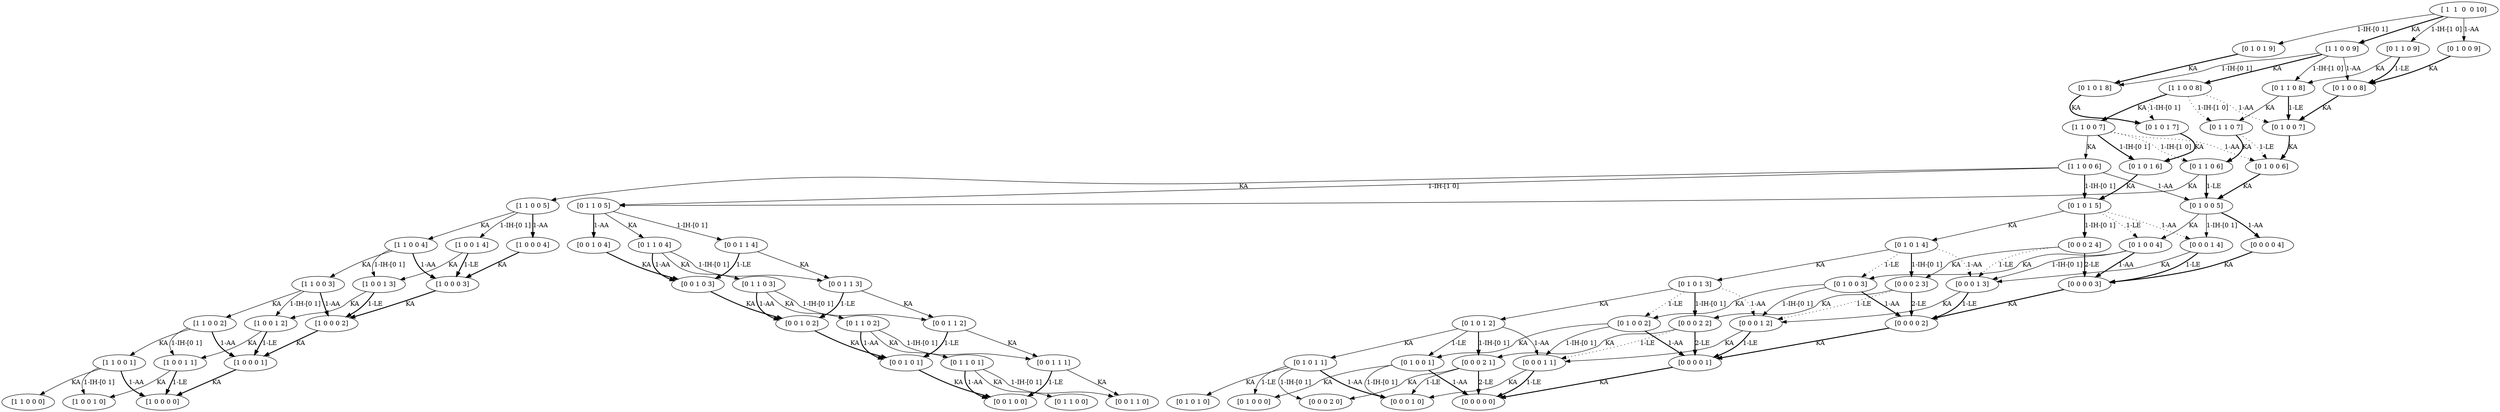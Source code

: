 digraph  {
	node [label="\N"];
	256	 [capacity="[0 0]",
		label="[0 0 0 0 3]",
		stock="[0 0]",
		time=3,
		value=0.0];
	255	 [capacity="[0 0]",
		label="[0 0 0 0 2]",
		stock="[0 0]",
		time=2,
		value=0.0];
	256 -> 255 [key=0,
	goal="[0 0 0 0 2]",
	label=KA,
	modus=KA,
	not_best_politic=False,
	revenue=0,
	style=bold,
	time=3,
	weight=0.0,
	weight_goal=0.0];
257 [capacity="[0 0]",
	label="[0 0 0 0 4]",
	stock="[0 0]",
	time=4,
	value=0.0];
257 -> 256 [key=0,
goal="[0 0 0 0 3]",
label=KA,
modus=KA,
not_best_politic=False,
revenue=0,
style=bold,
time=4,
weight=0.0,
weight_goal=0.0];
253 [capacity="[0 0]",
label="[0 0 0 0 0]",
stock="[0 0]",
time=0,
value=0.0];
65 [capacity="[1 1]",
label="[ 1  1  0  0 10]",
stock="[0 0]",
time=10,
value=0.0];
64 [capacity="[1 1]",
label="[1 1 0 0 9]",
stock="[0 0]",
time=9,
value=0.0];
65 -> 64 [key=0,
goal="[1 1 0 0 9]",
label=KA,
modus=KA,
not_best_politic=False,
revenue=0,
style=bold,
time=10,
weight=0.0,
weight_goal=0.0];
163 [capacity="[0 1]",
label="[0 1 1 0 9]",
stock="[1 0]",
time=9,
value=51.0];
65 -> 163 [key=1,
goal="[0 1 1 0 9]",
label="1-IH-[1 0]",
modus="IH[1 0]",
not_best_politic=True,
revenue=0,
time=10,
weight=51.0,
weight_goal=51.0];
196 [capacity="[0 1]",
label="[0 1 0 0 9]",
stock="[0 0]",
time=9,
value=0.0];
65 -> 196 [key=1,
goal="[0 1 0 0 9]",
label="1-AA",
modus=AA,
not_best_politic=True,
revenue=100,
time=10,
weight=100.0,
weight_goal=0.0];
185 [capacity="[0 1]",
label="[0 1 0 1 9]",
stock="[0 1]",
time=9,
value=0.0];
65 -> 185 [key=1,
goal="[0 1 0 1 9]",
label="1-IH-[0 1]",
modus="IH[0 1]",
not_best_politic=True,
revenue=0,
time=10,
weight=0.0,
weight_goal=0.0];
162 [capacity="[0 1]",
label="[0 1 1 0 8]",
stock="[1 0]",
time=8,
value=30.0];
64 -> 162 [key=1,
goal="[0 1 1 0 8]",
label="1-IH-[1 0]",
modus="IH[1 0]",
not_best_politic=True,
revenue=0,
time=9,
weight=30.0,
weight_goal=30.0];
184 [capacity="[0 1]",
label="[0 1 0 1 8]",
stock="[0 1]",
time=8,
value=0.0];
64 -> 184 [key=1,
goal="[0 1 0 1 8]",
label="1-IH-[0 1]",
modus="IH[0 1]",
not_best_politic=True,
revenue=0,
time=9,
weight=0.0,
weight_goal=0.0];
63 [capacity="[1 1]",
label="[1 1 0 0 8]",
stock="[0 0]",
time=8,
value=0.0];
64 -> 63 [key=0,
goal="[1 1 0 0 8]",
label=KA,
modus=KA,
not_best_politic=False,
revenue=0,
style=bold,
time=9,
weight=0.0,
weight_goal=0.0];
195 [capacity="[0 1]",
label="[0 1 0 0 8]",
stock="[0 0]",
time=8,
value=0.0];
64 -> 195 [key=1,
goal="[0 1 0 0 8]",
label="1-AA",
modus=AA,
not_best_politic=True,
revenue=100,
time=9,
weight=100.0,
weight_goal=0.0];
231 [capacity="[0 0]",
label="[0 0 0 2 0]",
stock="[0 2]",
time=0,
value=0.0];
154 [capacity="[0 1]",
label="[0 1 1 0 0]",
stock="[1 0]",
time=0,
value=0.0];
155 [capacity="[0 1]",
label="[0 1 1 0 1]",
stock="[1 0]",
time=1,
value=30.0];
155 -> 154 [key=0,
goal="[0 1 1 0 0]",
label=KA,
modus=KA,
not_best_politic=True,
revenue=0,
time=1,
weight=0.0,
weight_goal=0.0];
220 [capacity="[0 0]",
label="[0 0 1 0 0]",
stock="[1 0]",
time=0,
value=0.0];
155 -> 220 [key=1,
goal="[0 0 1 0 0]",
label="1-AA",
modus=AA,
not_best_politic=False,
revenue=100,
style=bold,
time=1,
weight=100.0,
weight_goal=0.0];
209 [capacity="[0 0]",
label="[0 0 1 1 0]",
stock="[1 1]",
time=0,
value=0.0];
155 -> 209 [key=1,
goal="[0 0 1 1 0]",
label="1-IH-[0 1]",
modus="IH[0 1]",
not_best_politic=True,
revenue=0,
time=1,
weight=0.0,
weight_goal=0.0];
156 [capacity="[0 1]",
label="[0 1 1 0 2]",
stock="[1 0]",
time=2,
value=51.0];
156 -> 155 [key=0,
goal="[0 1 1 0 1]",
label=KA,
modus=KA,
not_best_politic=True,
revenue=0,
time=2,
weight=0.0,
weight_goal=30.0];
210 [capacity="[0 0]",
label="[0 0 1 1 1]",
stock="[1 1]",
time=1,
value=30.0];
156 -> 210 [key=1,
goal="[0 0 1 1 1]",
label="1-IH-[0 1]",
modus="IH[0 1]",
not_best_politic=True,
revenue=0,
time=2,
weight=0.0,
weight_goal=30.0];
221 [capacity="[0 0]",
label="[0 0 1 0 1]",
stock="[1 0]",
time=1,
value=0.0];
156 -> 221 [key=1,
goal="[0 0 1 0 1]",
label="1-AA",
modus=AA,
not_best_politic=False,
revenue=100,
style=bold,
time=2,
weight=70.0,
weight_goal=0.0];
157 [capacity="[0 1]",
label="[0 1 1 0 3]",
stock="[1 0]",
time=3,
value=65.7031];
157 -> 156 [key=0,
goal="[0 1 1 0 2]",
label=KA,
modus=KA,
not_best_politic=True,
revenue=0,
time=3,
weight=0.0,
weight_goal=51.0];
211 [capacity="[0 0]",
label="[0 0 1 1 2]",
stock="[1 1]",
time=2,
value=51.0];
157 -> 211 [key=1,
goal="[0 0 1 1 2]",
label="1-IH-[0 1]",
modus="IH[0 1]",
not_best_politic=True,
revenue=0,
time=3,
weight=0.0,
weight_goal=51.0];
222 [capacity="[0 0]",
label="[0 0 1 0 2]",
stock="[1 0]",
time=2,
value=0.0];
157 -> 222 [key=1,
goal="[0 0 1 0 2]",
label="1-AA",
modus=AA,
not_best_politic=False,
revenue=100,
style=bold,
time=3,
weight=49.0,
weight_goal=0.0];
158 [capacity="[0 1]",
label="[0 1 1 0 4]",
stock="[1 0]",
time=4,
value=76.0];
158 -> 157 [key=0,
goal="[0 1 1 0 3]",
label=KA,
modus=KA,
not_best_politic=True,
revenue=0,
time=4,
weight=0.0,
weight_goal=65.7031];
212 [capacity="[0 0]",
label="[0 0 1 1 3]",
stock="[1 1]",
time=3,
value=65.7031];
158 -> 212 [key=1,
goal="[0 0 1 1 3]",
label="1-IH-[0 1]",
modus="IH[0 1]",
not_best_politic=True,
revenue=0,
time=4,
weight=0.0,
weight_goal=65.7031];
223 [capacity="[0 0]",
label="[0 0 1 0 3]",
stock="[1 0]",
time=3,
value=0.0];
158 -> 223 [key=1,
goal="[0 0 1 0 3]",
label="1-AA",
modus=AA,
not_best_politic=False,
revenue=100,
style=bold,
time=4,
weight=34.2969,
weight_goal=0.0];
159 [capacity="[0 1]",
label="[0 1 1 0 5]",
stock="[1 0]",
time=5,
value=83.1992];
159 -> 158 [key=0,
goal="[0 1 1 0 4]",
label=KA,
modus=KA,
not_best_politic=True,
revenue=0,
time=5,
weight=0.0,
weight_goal=76.0];
213 [capacity="[0 0]",
label="[0 0 1 1 4]",
stock="[1 1]",
time=4,
value=76.0];
159 -> 213 [key=1,
goal="[0 0 1 1 4]",
label="1-IH-[0 1]",
modus="IH[0 1]",
not_best_politic=True,
revenue=0,
time=5,
weight=0.0,
weight_goal=76.0];
224 [capacity="[0 0]",
label="[0 0 1 0 4]",
stock="[1 0]",
time=4,
value=0.0];
159 -> 224 [key=1,
goal="[0 0 1 0 4]",
label="1-AA",
modus=AA,
not_best_politic=False,
revenue=100,
style=bold,
time=5,
weight=24.0,
weight_goal=0.0];
160 [capacity="[0 1]",
label="[0 1 1 0 6]",
stock="[1 0]",
time=6,
value=113.199];
160 -> 159 [key=0,
goal="[0 1 1 0 5]",
label=KA,
modus=KA,
not_best_politic=True,
revenue=0,
time=6,
weight=0.0,
weight_goal=83.1992];
192 [capacity="[0 1]",
label="[0 1 0 0 5]",
stock="[0 0]",
time=5,
value=83.1992];
160 -> 192 [key=1,
goal="[0 1 0 0 5]",
label="1-LE",
modus=LE,
not_best_politic=False,
revenue=100,
style=bold,
time=6,
weight=100.0,
weight_goal=83.1992];
161 [capacity="[0 1]",
label="[0 1 1 0 7]",
stock="[1 0]",
time=7,
value=0.0];
161 -> 160 [key=0,
goal="[0 1 1 0 6]",
label=KA,
modus=KA,
not_best_politic=False,
revenue=0,
style=bold,
time=7,
weight=0.0,
weight_goal=113.199];
193 [capacity="[0 1]",
label="[0 1 0 0 6]",
stock="[0 0]",
time=6,
value=0.0];
161 -> 193 [key=1,
goal="[0 1 0 0 6]",
label="1-LE",
modus=LE,
not_best_politic=True,
revenue=0,
style=dotted,
time=7,
weight=0,
weight_goal=0.0];
162 -> 161 [key=0,
goal="[0 1 1 0 7]",
label=KA,
modus=KA,
not_best_politic=True,
revenue=0,
time=8,
weight=0.0,
weight_goal=0.0];
194 [capacity="[0 1]",
label="[0 1 0 0 7]",
stock="[0 0]",
time=7,
value=0.0];
162 -> 194 [key=1,
goal="[0 1 0 0 7]",
label="1-LE",
modus=LE,
not_best_politic=False,
revenue=100,
style=bold,
time=8,
weight=100.0,
weight_goal=0.0];
163 -> 162 [key=0,
goal="[0 1 1 0 8]",
label=KA,
modus=KA,
not_best_politic=True,
revenue=0,
time=9,
weight=0.0,
weight_goal=30.0];
163 -> 195 [key=1,
goal="[0 1 0 0 8]",
label="1-LE",
modus=LE,
not_best_politic=False,
revenue=100,
style=bold,
time=9,
weight=70.0,
weight_goal=0.0];
61 [capacity="[1 1]",
label="[1 1 0 0 6]",
stock="[0 0]",
time=6,
value=808.199];
61 -> 159 [key=1,
goal="[0 1 1 0 5]",
label="1-IH-[1 0]",
modus="IH[1 0]",
not_best_politic=True,
revenue=0,
time=6,
weight=0.0,
weight_goal=83.1992];
181 [capacity="[0 1]",
label="[0 1 0 1 5]",
stock="[0 1]",
time=5,
value=2400.0];
61 -> 181 [key=1,
goal="[0 1 0 1 5]",
label="1-IH-[0 1]",
modus="IH[0 1]",
not_best_politic=False,
revenue=0,
style=bold,
time=6,
weight=2316.8,
weight_goal=2400.0];
61 -> 192 [key=1,
goal="[0 1 0 0 5]",
label="1-AA",
modus=AA,
not_best_politic=True,
revenue=100,
time=6,
weight=100.0,
weight_goal=83.1992];
60 [capacity="[1 1]",
label="[1 1 0 0 5]",
stock="[0 0]",
time=5,
value=83.1992];
61 -> 60 [key=0,
goal="[1 1 0 0 5]",
label=KA,
modus=KA,
not_best_politic=True,
revenue=0,
time=6,
weight=0.0,
weight_goal=83.1992];
176 [capacity="[0 1]",
label="[0 1 0 1 0]",
stock="[0 1]",
time=0,
value=0.0];
177 [capacity="[0 1]",
label="[0 1 0 1 1]",
stock="[0 1]",
time=1,
value=60.0];
177 -> 231 [key=1,
goal="[0 0 0 2 0]",
label="1-IH-[0 1]",
modus="IH[0 1]",
not_best_politic=True,
revenue=0,
time=1,
weight=0.0,
weight_goal=0.0];
177 -> 176 [key=0,
goal="[0 1 0 1 0]",
label=KA,
modus=KA,
not_best_politic=True,
revenue=0,
time=1,
weight=0.0,
weight_goal=0.0];
187 [capacity="[0 1]",
label="[0 1 0 0 0]",
stock="[0 0]",
time=0,
value=0.0];
177 -> 187 [key=1,
goal="[0 1 0 0 0]",
label="1-LE",
modus=LE,
not_best_politic=True,
revenue=100,
time=1,
weight=100.0,
weight_goal=0.0];
242 [capacity="[0 0]",
label="[0 0 0 1 0]",
stock="[0 1]",
time=0,
value=0.0];
177 -> 242 [key=1,
goal="[0 0 0 1 0]",
label="1-AA",
modus=AA,
not_best_politic=False,
revenue=100,
style=bold,
time=1,
weight=100.0,
weight_goal=0.0];
178 [capacity="[0 1]",
label="[0 1 0 1 2]",
stock="[0 1]",
time=2,
value=543.0];
178 -> 177 [key=0,
goal="[0 1 0 1 1]",
label=KA,
modus=KA,
not_best_politic=True,
revenue=0,
time=2,
weight=0.0,
weight_goal=60.0];
188 [capacity="[0 1]",
label="[0 1 0 0 1]",
stock="[0 0]",
time=1,
value=30.0];
178 -> 188 [key=1,
goal="[0 1 0 0 1]",
label="1-LE",
modus=LE,
not_best_politic=True,
revenue=100,
time=2,
weight=70.0,
weight_goal=30.0];
232 [capacity="[0 0]",
label="[0 0 0 2 1]",
stock="[0 2]",
time=1,
value=1530.0];
178 -> 232 [key=1,
goal="[0 0 0 2 1]",
label="1-IH-[0 1]",
modus="IH[0 1]",
not_best_politic=False,
revenue=0,
style=bold,
time=2,
weight=1470.0,
weight_goal=1530.0];
243 [capacity="[0 0]",
label="[0 0 0 1 1]",
stock="[0 1]",
time=1,
value=30.0];
178 -> 243 [key=1,
goal="[0 0 0 1 1]",
label="1-AA",
modus=AA,
not_best_politic=True,
revenue=100,
time=2,
weight=70.0,
weight_goal=30.0];
179 [capacity="[0 1]",
label="[0 1 0 1 3]",
stock="[0 1]",
time=3,
value=1151.5];
179 -> 178 [key=0,
goal="[0 1 0 1 2]",
label=KA,
modus=KA,
not_best_politic=True,
revenue=0,
time=3,
weight=0.0,
weight_goal=543.0];
189 [capacity="[0 1]",
label="[0 1 0 0 2]",
stock="[0 0]",
time=2,
value=51.0];
179 -> 189 [key=1,
goal="[0 1 0 0 2]",
label="1-LE",
modus=LE,
not_best_politic=True,
revenue=0,
style=dotted,
time=3,
weight=0,
weight_goal=51.0];
244 [capacity="[0 0]",
label="[0 0 0 1 2]",
stock="[0 1]",
time=2,
value=51.0];
179 -> 244 [key=1,
goal="[0 0 0 1 2]",
label="1-AA",
modus=AA,
not_best_politic=True,
revenue=0,
style=dotted,
time=3,
weight=0,
weight_goal=51.0];
233 [capacity="[0 0]",
label="[0 0 0 2 2]",
stock="[0 2]",
time=2,
value=2571.0];
179 -> 233 [key=1,
goal="[0 0 0 2 2]",
label="1-IH-[0 1]",
modus="IH[0 1]",
not_best_politic=False,
revenue=0,
style=bold,
time=3,
weight=2028.0,
weight_goal=2571.0];
180 [capacity="[0 1]",
label="[0 1 0 1 4]",
stock="[0 1]",
time=4,
value=1796.0];
180 -> 179 [key=0,
goal="[0 1 0 1 3]",
label=KA,
modus=KA,
not_best_politic=True,
revenue=0,
time=4,
weight=0.0,
weight_goal=1151.5];
190 [capacity="[0 1]",
label="[0 1 0 0 3]",
stock="[0 0]",
time=3,
value=65.7031];
180 -> 190 [key=1,
goal="[0 1 0 0 3]",
label="1-LE",
modus=LE,
not_best_politic=True,
revenue=0,
style=dotted,
time=4,
weight=0,
weight_goal=65.7031];
234 [capacity="[0 0]",
label="[0 0 0 2 3]",
stock="[0 2]",
time=3,
value=3299.5];
180 -> 234 [key=1,
goal="[0 0 0 2 3]",
label="1-IH-[0 1]",
modus="IH[0 1]",
not_best_politic=False,
revenue=0,
style=bold,
time=4,
weight=2148.0,
weight_goal=3299.5];
245 [capacity="[0 0]",
label="[0 0 0 1 3]",
stock="[0 1]",
time=3,
value=65.7031];
180 -> 245 [key=1,
goal="[0 0 0 1 3]",
label="1-AA",
modus=AA,
not_best_politic=True,
revenue=0,
style=dotted,
time=4,
weight=0,
weight_goal=65.7031];
181 -> 180 [key=0,
goal="[0 1 0 1 4]",
label=KA,
modus=KA,
not_best_politic=True,
revenue=0,
time=5,
weight=0.0,
weight_goal=1796.0];
235 [capacity="[0 0]",
label="[0 0 0 2 4]",
stock="[0 2]",
time=4,
value=3809.5];
181 -> 235 [key=1,
goal="[0 0 0 2 4]",
label="1-IH-[0 1]",
modus="IH[0 1]",
not_best_politic=False,
revenue=0,
style=bold,
time=5,
weight=2013.5,
weight_goal=3809.5];
191 [capacity="[0 1]",
label="[0 1 0 0 4]",
stock="[0 0]",
time=4,
value=76.0];
181 -> 191 [key=1,
goal="[0 1 0 0 4]",
label="1-LE",
modus=LE,
not_best_politic=True,
revenue=0,
style=dotted,
time=5,
weight=0,
weight_goal=76.0];
246 [capacity="[0 0]",
label="[0 0 0 1 4]",
stock="[0 1]",
time=4,
value=76.0];
181 -> 246 [key=1,
goal="[0 0 0 1 4]",
label="1-AA",
modus=AA,
not_best_politic=True,
revenue=0,
style=dotted,
time=5,
weight=0,
weight_goal=76.0];
182 [capacity="[0 1]",
label="[0 1 0 1 6]",
stock="[0 1]",
time=6,
value=0.0];
182 -> 181 [key=0,
goal="[0 1 0 1 5]",
label=KA,
modus=KA,
not_best_politic=False,
revenue=0,
style=bold,
time=6,
weight=0.0,
weight_goal=2400.0];
183 [capacity="[0 1]",
label="[0 1 0 1 7]",
stock="[0 1]",
time=7,
value=0.0];
183 -> 182 [key=0,
goal="[0 1 0 1 6]",
label=KA,
modus=KA,
not_best_politic=False,
revenue=0,
style=bold,
time=7,
weight=0.0,
weight_goal=0.0];
184 -> 183 [key=0,
goal="[0 1 0 1 7]",
label=KA,
modus=KA,
not_best_politic=False,
revenue=0,
style=bold,
time=8,
weight=0.0,
weight_goal=0.0];
57 [capacity="[1 1]",
label="[1 1 0 0 2]",
stock="[0 0]",
time=2,
value=51.0];
56 [capacity="[1 1]",
label="[1 1 0 0 1]",
stock="[0 0]",
time=1,
value=30.0];
57 -> 56 [key=0,
goal="[1 1 0 0 1]",
label=KA,
modus=KA,
not_best_politic=True,
revenue=0,
time=2,
weight=0.0,
weight_goal=30.0];
111 [capacity="[1 0]",
label="[1 0 0 1 1]",
stock="[0 1]",
time=1,
value=30.0];
57 -> 111 [key=1,
goal="[1 0 0 1 1]",
label="1-IH-[0 1]",
modus="IH[0 1]",
not_best_politic=True,
revenue=0,
time=2,
weight=0.0,
weight_goal=30.0];
122 [capacity="[1 0]",
label="[1 0 0 0 1]",
stock="[0 0]",
time=1,
value=0.0];
57 -> 122 [key=1,
goal="[1 0 0 0 1]",
label="1-AA",
modus=AA,
not_best_politic=False,
revenue=100,
style=bold,
time=2,
weight=70.0,
weight_goal=0.0];
58 [capacity="[1 1]",
label="[1 1 0 0 3]",
stock="[0 0]",
time=3,
value=65.7031];
58 -> 57 [key=0,
goal="[1 1 0 0 2]",
label=KA,
modus=KA,
not_best_politic=True,
revenue=0,
time=3,
weight=0.0,
weight_goal=51.0];
112 [capacity="[1 0]",
label="[1 0 0 1 2]",
stock="[0 1]",
time=2,
value=51.0];
58 -> 112 [key=1,
goal="[1 0 0 1 2]",
label="1-IH-[0 1]",
modus="IH[0 1]",
not_best_politic=True,
revenue=0,
time=3,
weight=0.0,
weight_goal=51.0];
123 [capacity="[1 0]",
label="[1 0 0 0 2]",
stock="[0 0]",
time=2,
value=0.0];
58 -> 123 [key=1,
goal="[1 0 0 0 2]",
label="1-AA",
modus=AA,
not_best_politic=False,
revenue=100,
style=bold,
time=3,
weight=49.0,
weight_goal=0.0];
59 [capacity="[1 1]",
label="[1 1 0 0 4]",
stock="[0 0]",
time=4,
value=76.0];
59 -> 58 [key=0,
goal="[1 1 0 0 3]",
label=KA,
modus=KA,
not_best_politic=True,
revenue=0,
time=4,
weight=0.0,
weight_goal=65.7031];
113 [capacity="[1 0]",
label="[1 0 0 1 3]",
stock="[0 1]",
time=3,
value=65.7031];
59 -> 113 [key=1,
goal="[1 0 0 1 3]",
label="1-IH-[0 1]",
modus="IH[0 1]",
not_best_politic=True,
revenue=0,
time=4,
weight=0.0,
weight_goal=65.7031];
124 [capacity="[1 0]",
label="[1 0 0 0 3]",
stock="[0 0]",
time=3,
value=0.0];
59 -> 124 [key=1,
goal="[1 0 0 0 3]",
label="1-AA",
modus=AA,
not_best_politic=False,
revenue=100,
style=bold,
time=4,
weight=34.2969,
weight_goal=0.0];
188 -> 253 [key=1,
goal="[0 0 0 0 0]",
label="1-AA",
modus=AA,
not_best_politic=False,
revenue=100,
style=bold,
time=1,
weight=100.0,
weight_goal=0.0];
188 -> 187 [key=0,
goal="[0 1 0 0 0]",
label=KA,
modus=KA,
not_best_politic=True,
revenue=0,
time=1,
weight=0.0,
weight_goal=0.0];
188 -> 242 [key=1,
goal="[0 0 0 1 0]",
label="1-IH-[0 1]",
modus="IH[0 1]",
not_best_politic=True,
revenue=0,
time=1,
weight=0.0,
weight_goal=0.0];
189 -> 188 [key=0,
goal="[0 1 0 0 1]",
label=KA,
modus=KA,
not_best_politic=True,
revenue=0,
time=2,
weight=0.0,
weight_goal=30.0];
189 -> 243 [key=1,
goal="[0 0 0 1 1]",
label="1-IH-[0 1]",
modus="IH[0 1]",
not_best_politic=True,
revenue=0,
time=2,
weight=0.0,
weight_goal=30.0];
254 [capacity="[0 0]",
label="[0 0 0 0 1]",
stock="[0 0]",
time=1,
value=0.0];
189 -> 254 [key=1,
goal="[0 0 0 0 1]",
label="1-AA",
modus=AA,
not_best_politic=False,
revenue=100,
style=bold,
time=2,
weight=70.0,
weight_goal=0.0];
190 -> 189 [key=0,
goal="[0 1 0 0 2]",
label=KA,
modus=KA,
not_best_politic=True,
revenue=0,
time=3,
weight=0.0,
weight_goal=51.0];
190 -> 244 [key=1,
goal="[0 0 0 1 2]",
label="1-IH-[0 1]",
modus="IH[0 1]",
not_best_politic=True,
revenue=0,
time=3,
weight=0.0,
weight_goal=51.0];
190 -> 255 [key=1,
goal="[0 0 0 0 2]",
label="1-AA",
modus=AA,
not_best_politic=False,
revenue=100,
style=bold,
time=3,
weight=49.0,
weight_goal=0.0];
63 -> 161 [key=1,
goal="[0 1 1 0 7]",
label="1-IH-[1 0]",
modus="IH[1 0]",
not_best_politic=True,
revenue=0,
style=dotted,
time=8,
weight=0,
weight_goal=0.0];
63 -> 183 [key=1,
goal="[0 1 0 1 7]",
label="1-IH-[0 1]",
modus="IH[0 1]",
not_best_politic=True,
revenue=0,
style=dotted,
time=8,
weight=0,
weight_goal=0.0];
63 -> 194 [key=1,
goal="[0 1 0 0 7]",
label="1-AA",
modus=AA,
not_best_politic=True,
revenue=0,
style=dotted,
time=8,
weight=0,
weight_goal=0.0];
62 [capacity="[1 1]",
label="[1 1 0 0 7]",
stock="[0 0]",
time=7,
value=1285.7];
63 -> 62 [key=0,
goal="[1 1 0 0 7]",
label=KA,
modus=KA,
not_best_politic=False,
revenue=0,
style=bold,
time=8,
weight=0.0,
weight_goal=1285.7];
192 -> 257 [key=1,
goal="[0 0 0 0 4]",
label="1-AA",
modus=AA,
not_best_politic=False,
revenue=100,
style=bold,
time=5,
weight=24.0,
weight_goal=0.0];
192 -> 191 [key=0,
goal="[0 1 0 0 4]",
label=KA,
modus=KA,
not_best_politic=True,
revenue=0,
time=5,
weight=0.0,
weight_goal=76.0];
192 -> 246 [key=1,
goal="[0 0 0 1 4]",
label="1-IH-[0 1]",
modus="IH[0 1]",
not_best_politic=True,
revenue=0,
time=5,
weight=0.0,
weight_goal=76.0];
193 -> 192 [key=0,
goal="[0 1 0 0 5]",
label=KA,
modus=KA,
not_best_politic=False,
revenue=0,
style=bold,
time=6,
weight=0.0,
weight_goal=83.1992];
194 -> 193 [key=0,
goal="[0 1 0 0 6]",
label=KA,
modus=KA,
not_best_politic=False,
revenue=0,
style=bold,
time=7,
weight=0.0,
weight_goal=0.0];
195 -> 194 [key=0,
goal="[0 1 0 0 7]",
label=KA,
modus=KA,
not_best_politic=False,
revenue=0,
style=bold,
time=8,
weight=0.0,
weight_goal=0.0];
196 -> 195 [key=0,
goal="[0 1 0 0 8]",
label=KA,
modus=KA,
not_best_politic=False,
revenue=0,
style=bold,
time=9,
weight=0.0,
weight_goal=0.0];
55 [capacity="[1 1]",
label="[1 1 0 0 0]",
stock="[0 0]",
time=0,
value=0.0];
56 -> 55 [key=0,
goal="[1 1 0 0 0]",
label=KA,
modus=KA,
not_best_politic=True,
revenue=0,
time=1,
weight=0.0,
weight_goal=0.0];
110 [capacity="[1 0]",
label="[1 0 0 1 0]",
stock="[0 1]",
time=0,
value=0.0];
56 -> 110 [key=1,
goal="[1 0 0 1 0]",
label="1-IH-[0 1]",
modus="IH[0 1]",
not_best_politic=True,
revenue=0,
time=1,
weight=0.0,
weight_goal=0.0];
121 [capacity="[1 0]",
label="[1 0 0 0 0]",
stock="[0 0]",
time=0,
value=0.0];
56 -> 121 [key=1,
goal="[1 0 0 0 0]",
label="1-AA",
modus=AA,
not_best_politic=False,
revenue=100,
style=bold,
time=1,
weight=100.0,
weight_goal=0.0];
210 -> 220 [key=1,
goal="[0 0 1 0 0]",
label="1-LE",
modus=LE,
not_best_politic=False,
revenue=100,
style=bold,
time=1,
weight=100.0,
weight_goal=0.0];
210 -> 209 [key=0,
goal="[0 0 1 1 0]",
label=KA,
modus=KA,
not_best_politic=True,
revenue=0,
time=1,
weight=0.0,
weight_goal=0.0];
211 -> 210 [key=0,
goal="[0 0 1 1 1]",
label=KA,
modus=KA,
not_best_politic=True,
revenue=0,
time=2,
weight=0.0,
weight_goal=30.0];
211 -> 221 [key=1,
goal="[0 0 1 0 1]",
label="1-LE",
modus=LE,
not_best_politic=False,
revenue=100,
style=bold,
time=2,
weight=70.0,
weight_goal=0.0];
212 -> 211 [key=0,
goal="[0 0 1 1 2]",
label=KA,
modus=KA,
not_best_politic=True,
revenue=0,
time=3,
weight=0.0,
weight_goal=51.0];
212 -> 222 [key=1,
goal="[0 0 1 0 2]",
label="1-LE",
modus=LE,
not_best_politic=False,
revenue=100,
style=bold,
time=3,
weight=49.0,
weight_goal=0.0];
213 -> 212 [key=0,
goal="[0 0 1 1 3]",
label=KA,
modus=KA,
not_best_politic=True,
revenue=0,
time=4,
weight=0.0,
weight_goal=65.7031];
213 -> 223 [key=1,
goal="[0 0 1 0 3]",
label="1-LE",
modus=LE,
not_best_politic=False,
revenue=100,
style=bold,
time=4,
weight=34.2969,
weight_goal=0.0];
185 -> 184 [key=0,
goal="[0 1 0 1 8]",
label=KA,
modus=KA,
not_best_politic=False,
revenue=0,
style=bold,
time=9,
weight=0.0,
weight_goal=0.0];
221 -> 220 [key=0,
goal="[0 0 1 0 0]",
label=KA,
modus=KA,
not_best_politic=False,
revenue=0,
style=bold,
time=1,
weight=0.0,
weight_goal=0.0];
222 -> 221 [key=0,
goal="[0 0 1 0 1]",
label=KA,
modus=KA,
not_best_politic=False,
revenue=0,
style=bold,
time=2,
weight=0.0,
weight_goal=0.0];
223 -> 222 [key=0,
goal="[0 0 1 0 2]",
label=KA,
modus=KA,
not_best_politic=False,
revenue=0,
style=bold,
time=3,
weight=0.0,
weight_goal=0.0];
224 -> 223 [key=0,
goal="[0 0 1 0 3]",
label=KA,
modus=KA,
not_best_politic=False,
revenue=0,
style=bold,
time=4,
weight=0.0,
weight_goal=0.0];
114 [capacity="[1 0]",
label="[1 0 0 1 4]",
stock="[0 1]",
time=4,
value=76.0];
114 -> 113 [key=0,
goal="[1 0 0 1 3]",
label=KA,
modus=KA,
not_best_politic=True,
revenue=0,
time=4,
weight=0.0,
weight_goal=65.7031];
114 -> 124 [key=1,
goal="[1 0 0 0 3]",
label="1-LE",
modus=LE,
not_best_politic=False,
revenue=100,
style=bold,
time=4,
weight=34.2969,
weight_goal=0.0];
232 -> 253 [key=2,
goal="[0 0 0 0 0]",
label="2-LE",
modus=LE,
not_best_politic=False,
revenue=5000,
style=bold,
time=1,
weight=5000.0,
weight_goal=0.0];
232 -> 231 [key=0,
goal="[0 0 0 2 0]",
label=KA,
modus=KA,
not_best_politic=True,
revenue=0,
time=1,
weight=0.0,
weight_goal=0.0];
232 -> 242 [key=1,
goal="[0 0 0 1 0]",
label="1-LE",
modus=LE,
not_best_politic=True,
revenue=100,
time=1,
weight=100.0,
weight_goal=0.0];
60 -> 59 [key=0,
goal="[1 1 0 0 4]",
label=KA,
modus=KA,
not_best_politic=True,
revenue=0,
time=5,
weight=0.0,
weight_goal=76.0];
60 -> 114 [key=1,
goal="[1 0 0 1 4]",
label="1-IH-[0 1]",
modus="IH[0 1]",
not_best_politic=True,
revenue=0,
time=5,
weight=0.0,
weight_goal=76.0];
125 [capacity="[1 0]",
label="[1 0 0 0 4]",
stock="[0 0]",
time=4,
value=0.0];
60 -> 125 [key=1,
goal="[1 0 0 0 4]",
label="1-AA",
modus=AA,
not_best_politic=False,
revenue=100,
style=bold,
time=5,
weight=24.0,
weight_goal=0.0];
234 -> 244 [key=1,
goal="[0 0 0 1 2]",
label="1-LE",
modus=LE,
not_best_politic=True,
revenue=0,
style=dotted,
time=3,
weight=0,
weight_goal=51.0];
234 -> 233 [key=0,
goal="[0 0 0 2 2]",
label=KA,
modus=KA,
not_best_politic=True,
revenue=0,
time=3,
weight=0.0,
weight_goal=2571.0];
234 -> 255 [key=2,
goal="[0 0 0 0 2]",
label="2-LE",
modus=LE,
not_best_politic=False,
revenue=5000,
style=bold,
time=3,
weight=2429.0,
weight_goal=0.0];
235 -> 256 [key=2,
goal="[0 0 0 0 3]",
label="2-LE",
modus=LE,
not_best_politic=False,
revenue=5000,
style=bold,
time=4,
weight=1700.5,
weight_goal=0.0];
235 -> 234 [key=0,
goal="[0 0 0 2 3]",
label=KA,
modus=KA,
not_best_politic=True,
revenue=0,
time=4,
weight=0.0,
weight_goal=3299.5];
235 -> 245 [key=1,
goal="[0 0 0 1 3]",
label="1-LE",
modus=LE,
not_best_politic=True,
revenue=0,
style=dotted,
time=4,
weight=0,
weight_goal=65.7031];
191 -> 256 [key=1,
goal="[0 0 0 0 3]",
label="1-AA",
modus=AA,
not_best_politic=False,
revenue=100,
style=bold,
time=4,
weight=34.2969,
weight_goal=0.0];
191 -> 190 [key=0,
goal="[0 1 0 0 3]",
label=KA,
modus=KA,
not_best_politic=True,
revenue=0,
time=4,
weight=0.0,
weight_goal=65.7031];
191 -> 245 [key=1,
goal="[0 0 0 1 3]",
label="1-IH-[0 1]",
modus="IH[0 1]",
not_best_politic=True,
revenue=0,
time=4,
weight=0.0,
weight_goal=65.7031];
111 -> 110 [key=0,
goal="[1 0 0 1 0]",
label=KA,
modus=KA,
not_best_politic=True,
revenue=0,
time=1,
weight=0.0,
weight_goal=0.0];
111 -> 121 [key=1,
goal="[1 0 0 0 0]",
label="1-LE",
modus=LE,
not_best_politic=False,
revenue=100,
style=bold,
time=1,
weight=100.0,
weight_goal=0.0];
112 -> 111 [key=0,
goal="[1 0 0 1 1]",
label=KA,
modus=KA,
not_best_politic=True,
revenue=0,
time=2,
weight=0.0,
weight_goal=30.0];
112 -> 122 [key=1,
goal="[1 0 0 0 1]",
label="1-LE",
modus=LE,
not_best_politic=False,
revenue=100,
style=bold,
time=2,
weight=70.0,
weight_goal=0.0];
113 -> 112 [key=0,
goal="[1 0 0 1 2]",
label=KA,
modus=KA,
not_best_politic=True,
revenue=0,
time=3,
weight=0.0,
weight_goal=51.0];
113 -> 123 [key=1,
goal="[1 0 0 0 2]",
label="1-LE",
modus=LE,
not_best_politic=False,
revenue=100,
style=bold,
time=3,
weight=49.0,
weight_goal=0.0];
243 -> 253 [key=1,
goal="[0 0 0 0 0]",
label="1-LE",
modus=LE,
not_best_politic=False,
revenue=100,
style=bold,
time=1,
weight=100.0,
weight_goal=0.0];
243 -> 242 [key=0,
goal="[0 0 0 1 0]",
label=KA,
modus=KA,
not_best_politic=True,
revenue=0,
time=1,
weight=0.0,
weight_goal=0.0];
244 -> 243 [key=0,
goal="[0 0 0 1 1]",
label=KA,
modus=KA,
not_best_politic=True,
revenue=0,
time=2,
weight=0.0,
weight_goal=30.0];
244 -> 254 [key=1,
goal="[0 0 0 0 1]",
label="1-LE",
modus=LE,
not_best_politic=False,
revenue=100,
style=bold,
time=2,
weight=70.0,
weight_goal=0.0];
245 -> 244 [key=0,
goal="[0 0 0 1 2]",
label=KA,
modus=KA,
not_best_politic=True,
revenue=0,
time=3,
weight=0.0,
weight_goal=51.0];
245 -> 255 [key=1,
goal="[0 0 0 0 2]",
label="1-LE",
modus=LE,
not_best_politic=False,
revenue=100,
style=bold,
time=3,
weight=49.0,
weight_goal=0.0];
246 -> 256 [key=1,
goal="[0 0 0 0 3]",
label="1-LE",
modus=LE,
not_best_politic=False,
revenue=100,
style=bold,
time=4,
weight=34.2969,
weight_goal=0.0];
246 -> 245 [key=0,
goal="[0 0 0 1 3]",
label=KA,
modus=KA,
not_best_politic=True,
revenue=0,
time=4,
weight=0.0,
weight_goal=65.7031];
233 -> 232 [key=0,
goal="[0 0 0 2 1]",
label=KA,
modus=KA,
not_best_politic=True,
revenue=0,
time=2,
weight=0.0,
weight_goal=1530.0];
233 -> 243 [key=1,
goal="[0 0 0 1 1]",
label="1-LE",
modus=LE,
not_best_politic=True,
revenue=0,
style=dotted,
time=2,
weight=0,
weight_goal=30.0];
233 -> 254 [key=2,
goal="[0 0 0 0 1]",
label="2-LE",
modus=LE,
not_best_politic=False,
revenue=5000,
style=bold,
time=2,
weight=3470.0,
weight_goal=0.0];
62 -> 160 [key=1,
goal="[0 1 1 0 6]",
label="1-IH-[1 0]",
modus="IH[1 0]",
not_best_politic=True,
revenue=0,
style=dotted,
time=7,
weight=0,
weight_goal=113.199];
62 -> 61 [key=0,
goal="[1 1 0 0 6]",
label=KA,
modus=KA,
not_best_politic=True,
revenue=0,
time=7,
weight=0.0,
weight_goal=808.199];
62 -> 182 [key=1,
goal="[0 1 0 1 6]",
label="1-IH-[0 1]",
modus="IH[0 1]",
not_best_politic=False,
revenue=0,
style=bold,
time=7,
weight=0,
weight_goal=0.0];
62 -> 193 [key=1,
goal="[0 1 0 0 6]",
label="1-AA",
modus=AA,
not_best_politic=True,
revenue=0,
style=dotted,
time=7,
weight=0,
weight_goal=0.0];
122 -> 121 [key=0,
goal="[1 0 0 0 0]",
label=KA,
modus=KA,
not_best_politic=False,
revenue=0,
style=bold,
time=1,
weight=0.0,
weight_goal=0.0];
123 -> 122 [key=0,
goal="[1 0 0 0 1]",
label=KA,
modus=KA,
not_best_politic=False,
revenue=0,
style=bold,
time=2,
weight=0.0,
weight_goal=0.0];
124 -> 123 [key=0,
goal="[1 0 0 0 2]",
label=KA,
modus=KA,
not_best_politic=False,
revenue=0,
style=bold,
time=3,
weight=0.0,
weight_goal=0.0];
125 -> 124 [key=0,
goal="[1 0 0 0 3]",
label=KA,
modus=KA,
not_best_politic=False,
revenue=0,
style=bold,
time=4,
weight=0.0,
weight_goal=0.0];
254 -> 253 [key=0,
goal="[0 0 0 0 0]",
label=KA,
modus=KA,
not_best_politic=False,
revenue=0,
style=bold,
time=1,
weight=0.0,
weight_goal=0.0];
255 -> 254 [key=0,
goal="[0 0 0 0 1]",
label=KA,
modus=KA,
not_best_politic=False,
revenue=0,
style=bold,
time=2,
weight=0.0,
weight_goal=0.0];
}
